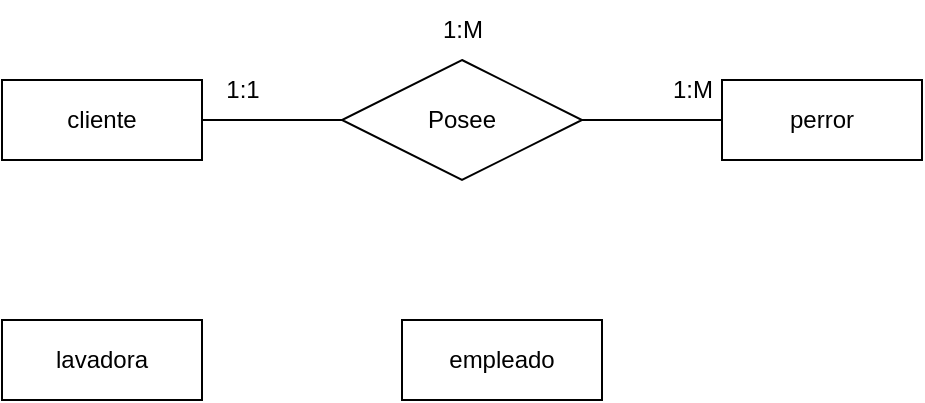 <mxfile version="24.8.3">
  <diagram name="Page-1" id="-4ZKtQQxBMoz8fDLZo44">
    <mxGraphModel dx="585" dy="368" grid="1" gridSize="10" guides="1" tooltips="1" connect="1" arrows="1" fold="1" page="1" pageScale="1" pageWidth="850" pageHeight="1100" math="0" shadow="0">
      <root>
        <mxCell id="0" />
        <mxCell id="1" parent="0" />
        <mxCell id="9Dfs5gtmzo1oJqPArUrX-7" style="edgeStyle=orthogonalEdgeStyle;rounded=0;orthogonalLoop=1;jettySize=auto;html=1;entryX=0;entryY=0.5;entryDx=0;entryDy=0;endArrow=none;endFill=0;" edge="1" parent="1" source="9Dfs5gtmzo1oJqPArUrX-1" target="9Dfs5gtmzo1oJqPArUrX-6">
          <mxGeometry relative="1" as="geometry" />
        </mxCell>
        <mxCell id="9Dfs5gtmzo1oJqPArUrX-1" value="cliente" style="whiteSpace=wrap;html=1;align=center;" vertex="1" parent="1">
          <mxGeometry x="80" y="80" width="100" height="40" as="geometry" />
        </mxCell>
        <mxCell id="9Dfs5gtmzo1oJqPArUrX-2" value="perror" style="whiteSpace=wrap;html=1;align=center;" vertex="1" parent="1">
          <mxGeometry x="440" y="80" width="100" height="40" as="geometry" />
        </mxCell>
        <mxCell id="9Dfs5gtmzo1oJqPArUrX-3" value="lavadora" style="whiteSpace=wrap;html=1;align=center;" vertex="1" parent="1">
          <mxGeometry x="80" y="200" width="100" height="40" as="geometry" />
        </mxCell>
        <mxCell id="9Dfs5gtmzo1oJqPArUrX-4" value="empleado" style="whiteSpace=wrap;html=1;align=center;" vertex="1" parent="1">
          <mxGeometry x="280" y="200" width="100" height="40" as="geometry" />
        </mxCell>
        <mxCell id="9Dfs5gtmzo1oJqPArUrX-8" style="edgeStyle=orthogonalEdgeStyle;rounded=0;orthogonalLoop=1;jettySize=auto;html=1;endArrow=none;endFill=0;" edge="1" parent="1" source="9Dfs5gtmzo1oJqPArUrX-6" target="9Dfs5gtmzo1oJqPArUrX-2">
          <mxGeometry relative="1" as="geometry" />
        </mxCell>
        <mxCell id="9Dfs5gtmzo1oJqPArUrX-6" value="Posee" style="shape=rhombus;perimeter=rhombusPerimeter;whiteSpace=wrap;html=1;align=center;" vertex="1" parent="1">
          <mxGeometry x="250" y="70" width="120" height="60" as="geometry" />
        </mxCell>
        <mxCell id="9Dfs5gtmzo1oJqPArUrX-9" value="1:M" style="text;html=1;align=center;verticalAlign=middle;resizable=0;points=[];autosize=1;strokeColor=none;fillColor=none;" vertex="1" parent="1">
          <mxGeometry x="290" y="40" width="40" height="30" as="geometry" />
        </mxCell>
        <mxCell id="9Dfs5gtmzo1oJqPArUrX-12" value="1:1" style="text;html=1;align=center;verticalAlign=middle;resizable=0;points=[];autosize=1;strokeColor=none;fillColor=none;" vertex="1" parent="1">
          <mxGeometry x="180" y="70" width="40" height="30" as="geometry" />
        </mxCell>
        <mxCell id="9Dfs5gtmzo1oJqPArUrX-13" value="1:M" style="text;html=1;align=center;verticalAlign=middle;resizable=0;points=[];autosize=1;strokeColor=none;fillColor=none;" vertex="1" parent="1">
          <mxGeometry x="405" y="70" width="40" height="30" as="geometry" />
        </mxCell>
      </root>
    </mxGraphModel>
  </diagram>
</mxfile>
